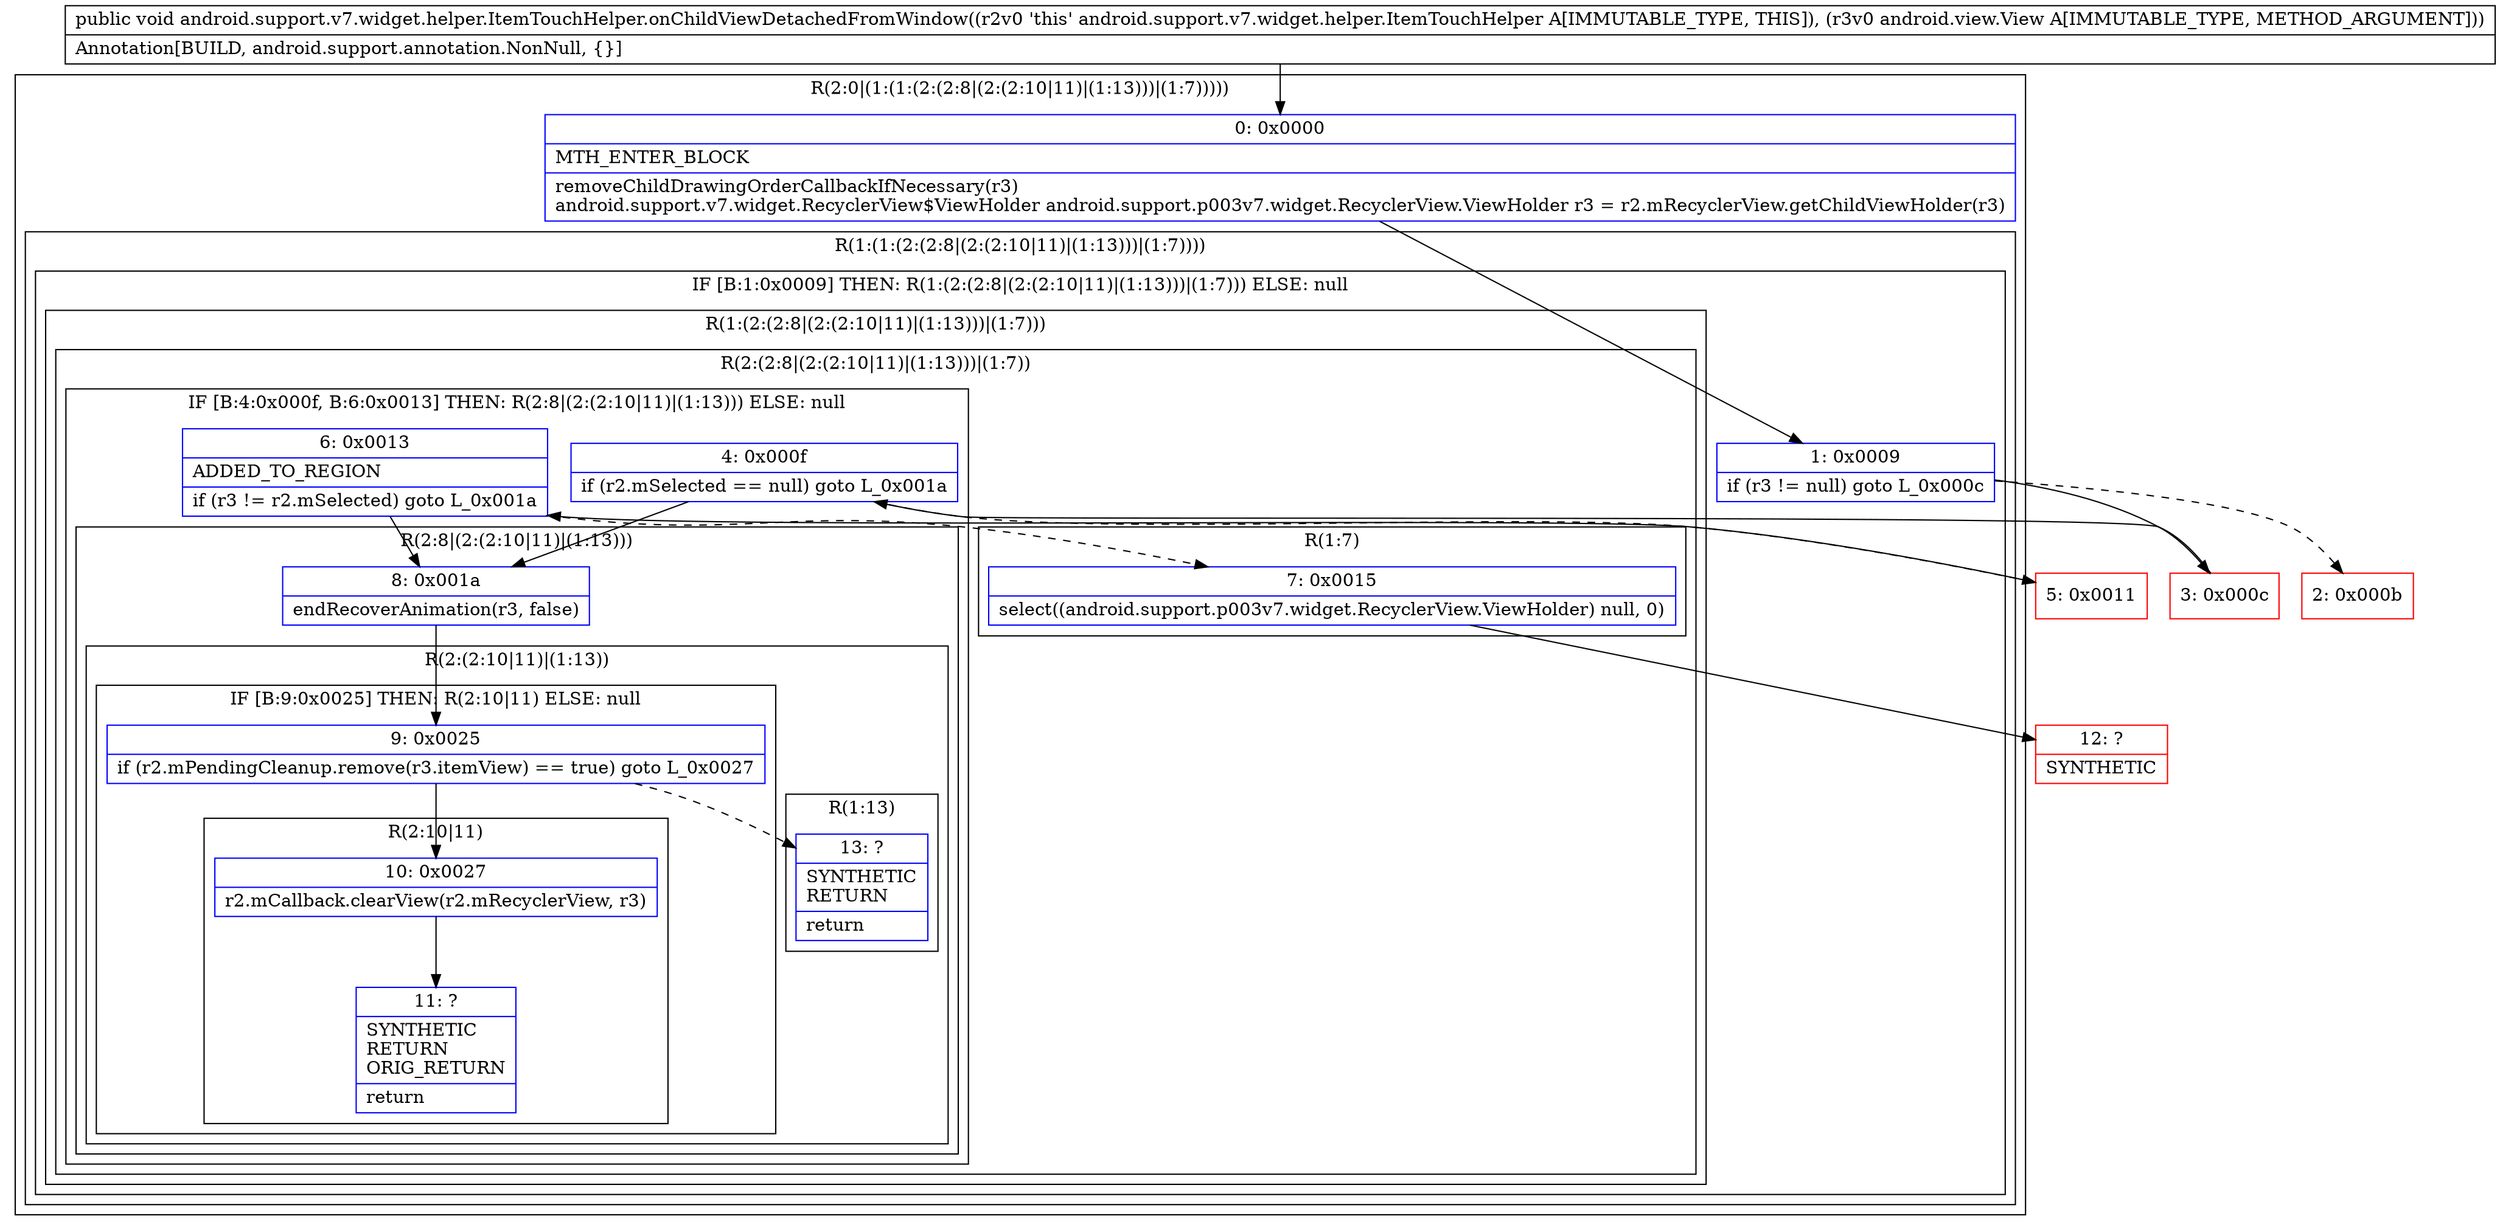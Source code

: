 digraph "CFG forandroid.support.v7.widget.helper.ItemTouchHelper.onChildViewDetachedFromWindow(Landroid\/view\/View;)V" {
subgraph cluster_Region_256387230 {
label = "R(2:0|(1:(1:(2:(2:8|(2:(2:10|11)|(1:13)))|(1:7)))))";
node [shape=record,color=blue];
Node_0 [shape=record,label="{0\:\ 0x0000|MTH_ENTER_BLOCK\l|removeChildDrawingOrderCallbackIfNecessary(r3)\landroid.support.v7.widget.RecyclerView$ViewHolder android.support.p003v7.widget.RecyclerView.ViewHolder r3 = r2.mRecyclerView.getChildViewHolder(r3)\l}"];
subgraph cluster_Region_1666625205 {
label = "R(1:(1:(2:(2:8|(2:(2:10|11)|(1:13)))|(1:7))))";
node [shape=record,color=blue];
subgraph cluster_IfRegion_456460049 {
label = "IF [B:1:0x0009] THEN: R(1:(2:(2:8|(2:(2:10|11)|(1:13)))|(1:7))) ELSE: null";
node [shape=record,color=blue];
Node_1 [shape=record,label="{1\:\ 0x0009|if (r3 != null) goto L_0x000c\l}"];
subgraph cluster_Region_823396392 {
label = "R(1:(2:(2:8|(2:(2:10|11)|(1:13)))|(1:7)))";
node [shape=record,color=blue];
subgraph cluster_Region_1423454127 {
label = "R(2:(2:8|(2:(2:10|11)|(1:13)))|(1:7))";
node [shape=record,color=blue];
subgraph cluster_IfRegion_476012598 {
label = "IF [B:4:0x000f, B:6:0x0013] THEN: R(2:8|(2:(2:10|11)|(1:13))) ELSE: null";
node [shape=record,color=blue];
Node_4 [shape=record,label="{4\:\ 0x000f|if (r2.mSelected == null) goto L_0x001a\l}"];
Node_6 [shape=record,label="{6\:\ 0x0013|ADDED_TO_REGION\l|if (r3 != r2.mSelected) goto L_0x001a\l}"];
subgraph cluster_Region_455571421 {
label = "R(2:8|(2:(2:10|11)|(1:13)))";
node [shape=record,color=blue];
Node_8 [shape=record,label="{8\:\ 0x001a|endRecoverAnimation(r3, false)\l}"];
subgraph cluster_Region_1094431162 {
label = "R(2:(2:10|11)|(1:13))";
node [shape=record,color=blue];
subgraph cluster_IfRegion_1432723711 {
label = "IF [B:9:0x0025] THEN: R(2:10|11) ELSE: null";
node [shape=record,color=blue];
Node_9 [shape=record,label="{9\:\ 0x0025|if (r2.mPendingCleanup.remove(r3.itemView) == true) goto L_0x0027\l}"];
subgraph cluster_Region_1725638861 {
label = "R(2:10|11)";
node [shape=record,color=blue];
Node_10 [shape=record,label="{10\:\ 0x0027|r2.mCallback.clearView(r2.mRecyclerView, r3)\l}"];
Node_11 [shape=record,label="{11\:\ ?|SYNTHETIC\lRETURN\lORIG_RETURN\l|return\l}"];
}
}
subgraph cluster_Region_391023662 {
label = "R(1:13)";
node [shape=record,color=blue];
Node_13 [shape=record,label="{13\:\ ?|SYNTHETIC\lRETURN\l|return\l}"];
}
}
}
}
subgraph cluster_Region_109740967 {
label = "R(1:7)";
node [shape=record,color=blue];
Node_7 [shape=record,label="{7\:\ 0x0015|select((android.support.p003v7.widget.RecyclerView.ViewHolder) null, 0)\l}"];
}
}
}
}
}
}
Node_2 [shape=record,color=red,label="{2\:\ 0x000b}"];
Node_3 [shape=record,color=red,label="{3\:\ 0x000c}"];
Node_5 [shape=record,color=red,label="{5\:\ 0x0011}"];
Node_12 [shape=record,color=red,label="{12\:\ ?|SYNTHETIC\l}"];
MethodNode[shape=record,label="{public void android.support.v7.widget.helper.ItemTouchHelper.onChildViewDetachedFromWindow((r2v0 'this' android.support.v7.widget.helper.ItemTouchHelper A[IMMUTABLE_TYPE, THIS]), (r3v0 android.view.View A[IMMUTABLE_TYPE, METHOD_ARGUMENT]))  | Annotation[BUILD, android.support.annotation.NonNull, \{\}]\l}"];
MethodNode -> Node_0;
Node_0 -> Node_1;
Node_1 -> Node_2[style=dashed];
Node_1 -> Node_3;
Node_4 -> Node_5[style=dashed];
Node_4 -> Node_8;
Node_6 -> Node_7[style=dashed];
Node_6 -> Node_8;
Node_8 -> Node_9;
Node_9 -> Node_10;
Node_9 -> Node_13[style=dashed];
Node_10 -> Node_11;
Node_7 -> Node_12;
Node_3 -> Node_4;
Node_5 -> Node_6;
}

